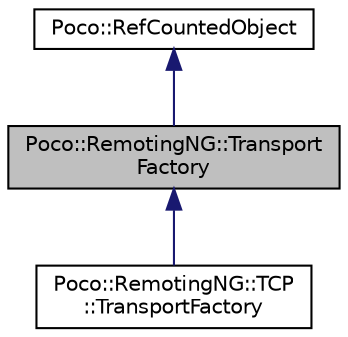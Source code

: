 digraph "Poco::RemotingNG::TransportFactory"
{
 // LATEX_PDF_SIZE
  edge [fontname="Helvetica",fontsize="10",labelfontname="Helvetica",labelfontsize="10"];
  node [fontname="Helvetica",fontsize="10",shape=record];
  Node1 [label="Poco::RemotingNG::Transport\lFactory",height=0.2,width=0.4,color="black", fillcolor="grey75", style="filled", fontcolor="black",tooltip="A TransportFactory creates Transport objects."];
  Node2 -> Node1 [dir="back",color="midnightblue",fontsize="10",style="solid",fontname="Helvetica"];
  Node2 [label="Poco::RefCountedObject",height=0.2,width=0.4,color="black", fillcolor="white", style="filled",URL="$classPoco_1_1RefCountedObject.html",tooltip=" "];
  Node1 -> Node3 [dir="back",color="midnightblue",fontsize="10",style="solid",fontname="Helvetica"];
  Node3 [label="Poco::RemotingNG::TCP\l::TransportFactory",height=0.2,width=0.4,color="black", fillcolor="white", style="filled",URL="$classPoco_1_1RemotingNG_1_1TCP_1_1TransportFactory.html",tooltip="The TransportFactory for RemotingNG TCP Transport objects."];
}
